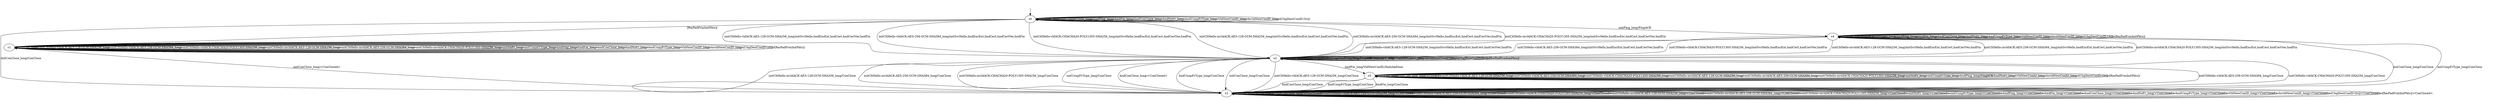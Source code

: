 digraph "../results/xquicModels/xquic-B-lCS-0/learnedModel" {
s0 [label=s0];
s1 [label=s1];
s2 [label=s2];
s3 [label=s3];
s4 [label=s4];
s5 [label=s5];
s0 -> s4  [label="initPing_long/PingACK "];
s0 -> s3  [label="initConClose_long/ConClose "];
s0 -> s2  [label="initCltHello-vldACK:AES-128-GCM-SHA256_long/initSvrHello,hndEncExt,hndCert,hndCertVer,hndFin "];
s0 -> s2  [label="initCltHello-vldACK:AES-256-GCM-SHA384_long/initSvrHello,hndEncExt,hndCert,hndCertVer,hndFin "];
s0 -> s2  [label="initCltHello-vldACK:CHACHA20-POLY1305-SHA256_long/initSvrHello,hndEncExt,hndCert,hndCertVer,hndFin "];
s0 -> s2  [label="initCltHello-invldACK:AES-128-GCM-SHA256_long/initSvrHello,hndEncExt,hndCert,hndCertVer,hndFin "];
s0 -> s2  [label="initCltHello-invldACK:AES-256-GCM-SHA384_long/initSvrHello,hndEncExt,hndCert,hndCertVer,hndFin "];
s0 -> s2  [label="initCltHello-invldACK:CHACHA20-POLY1305-SHA256_long/initSvrHello,hndEncExt,hndCert,hndCertVer,hndFin "];
s0 -> s0  [label="initNoFr_long/ "];
s0 -> s0  [label="initUnxpFrType_long/ "];
s0 -> s0  [label="hndPing_long/ "];
s0 -> s0  [label="hndFin_long/ "];
s0 -> s0  [label="hndConClose_long/ "];
s0 -> s0  [label="hndNoFr_long/ "];
s0 -> s0  [label="hndUnxpFrType_long/ "];
s0 -> s0  [label="VldNewConID_long/ "];
s0 -> s0  [label="InvldNewConID_long/ "];
s0 -> s0  [label="[ChgDestConID-Ori]/ "];
s0 -> s1  [label="[RmPadFrmInitPkts]/ "];
s1 -> s1  [label="initPing_long/ "];
s1 -> s3  [label="initConClose_long/<ConClosed> "];
s1 -> s1  [label="initCltHello-vldACK:AES-128-GCM-SHA256_long/ "];
s1 -> s1  [label="initCltHello-vldACK:AES-256-GCM-SHA384_long/ "];
s1 -> s1  [label="initCltHello-vldACK:CHACHA20-POLY1305-SHA256_long/ "];
s1 -> s1  [label="initCltHello-invldACK:AES-128-GCM-SHA256_long/ "];
s1 -> s1  [label="initCltHello-invldACK:AES-256-GCM-SHA384_long/ "];
s1 -> s1  [label="initCltHello-invldACK:CHACHA20-POLY1305-SHA256_long/ "];
s1 -> s1  [label="initNoFr_long/ "];
s1 -> s1  [label="initUnxpFrType_long/ "];
s1 -> s1  [label="hndPing_long/ "];
s1 -> s1  [label="hndFin_long/ "];
s1 -> s1  [label="hndConClose_long/ "];
s1 -> s1  [label="hndNoFr_long/ "];
s1 -> s1  [label="hndUnxpFrType_long/ "];
s1 -> s1  [label="VldNewConID_long/ "];
s1 -> s1  [label="InvldNewConID_long/ "];
s1 -> s1  [label="[ChgDestConID-Ori]/ "];
s1 -> s1  [label="[RmPadFrmInitPkts]/ "];
s2 -> s2  [label="initPing_long/PingACK "];
s2 -> s3  [label="initConClose_long/ConClose "];
s2 -> s3  [label="initCltHello-vldACK:AES-128-GCM-SHA256_long/ConClose "];
s2 -> s3  [label="initCltHello-vldACK:AES-256-GCM-SHA384_long/ConClose "];
s2 -> s3  [label="initCltHello-vldACK:CHACHA20-POLY1305-SHA256_long/ConClose "];
s2 -> s3  [label="initCltHello-invldACK:AES-128-GCM-SHA256_long/ConClose "];
s2 -> s3  [label="initCltHello-invldACK:AES-256-GCM-SHA384_long/ConClose "];
s2 -> s3  [label="initCltHello-invldACK:CHACHA20-POLY1305-SHA256_long/ConClose "];
s2 -> s2  [label="initNoFr_long/ "];
s2 -> s3  [label="initUnxpFrType_long/ConClose "];
s2 -> s2  [label="hndPing_long/PingACK "];
s2 -> s5  [label="hndFin_long/VldNewConID,HndshkDone "];
s2 -> s3  [label="hndConClose_long/<ConClosed> "];
s2 -> s2  [label="hndNoFr_long/ "];
s2 -> s3  [label="hndUnxpFrType_long/ConClose "];
s2 -> s2  [label="VldNewConID_long/ "];
s2 -> s2  [label="InvldNewConID_long/ "];
s2 -> s2  [label="[ChgDestConID-Ori]/ "];
s2 -> s2  [label="[RmPadFrmInitPkts]/ "];
s3 -> s3  [label="initPing_long/<ConClosed> "];
s3 -> s3  [label="initConClose_long/<ConClosed> "];
s3 -> s3  [label="initCltHello-vldACK:AES-128-GCM-SHA256_long/<ConClosed> "];
s3 -> s3  [label="initCltHello-vldACK:AES-256-GCM-SHA384_long/<ConClosed> "];
s3 -> s3  [label="initCltHello-vldACK:CHACHA20-POLY1305-SHA256_long/<ConClosed> "];
s3 -> s3  [label="initCltHello-invldACK:AES-128-GCM-SHA256_long/<ConClosed> "];
s3 -> s3  [label="initCltHello-invldACK:AES-256-GCM-SHA384_long/<ConClosed> "];
s3 -> s3  [label="initCltHello-invldACK:CHACHA20-POLY1305-SHA256_long/<ConClosed> "];
s3 -> s3  [label="initNoFr_long/<ConClosed> "];
s3 -> s3  [label="initUnxpFrType_long/<ConClosed> "];
s3 -> s3  [label="hndPing_long/<ConClosed> "];
s3 -> s3  [label="hndFin_long/<ConClosed> "];
s3 -> s3  [label="hndConClose_long/<ConClosed> "];
s3 -> s3  [label="hndNoFr_long/<ConClosed> "];
s3 -> s3  [label="hndUnxpFrType_long/<ConClosed> "];
s3 -> s3  [label="VldNewConID_long/<ConClosed> "];
s3 -> s3  [label="InvldNewConID_long/<ConClosed> "];
s3 -> s3  [label="[ChgDestConID-Ori]/<ConClosed> "];
s3 -> s3  [label="[RmPadFrmInitPkts]/<ConClosed> "];
s4 -> s4  [label="initPing_long/PingACK "];
s4 -> s3  [label="initConClose_long/ConClose "];
s4 -> s2  [label="initCltHello-vldACK:AES-128-GCM-SHA256_long/initSvrHello,hndEncExt,hndCert,hndCertVer,hndFin "];
s4 -> s2  [label="initCltHello-vldACK:AES-256-GCM-SHA384_long/initSvrHello,hndEncExt,hndCert,hndCertVer,hndFin "];
s4 -> s2  [label="initCltHello-vldACK:CHACHA20-POLY1305-SHA256_long/initSvrHello,hndEncExt,hndCert,hndCertVer,hndFin "];
s4 -> s2  [label="initCltHello-invldACK:AES-128-GCM-SHA256_long/initSvrHello,hndEncExt,hndCert,hndCertVer,hndFin "];
s4 -> s2  [label="initCltHello-invldACK:AES-256-GCM-SHA384_long/initSvrHello,hndEncExt,hndCert,hndCertVer,hndFin "];
s4 -> s2  [label="initCltHello-invldACK:CHACHA20-POLY1305-SHA256_long/initSvrHello,hndEncExt,hndCert,hndCertVer,hndFin "];
s4 -> s4  [label="initNoFr_long/ "];
s4 -> s3  [label="initUnxpFrType_long/ConClose "];
s4 -> s4  [label="hndPing_long/ "];
s4 -> s4  [label="hndFin_long/ "];
s4 -> s4  [label="hndConClose_long/ "];
s4 -> s4  [label="hndNoFr_long/ "];
s4 -> s4  [label="hndUnxpFrType_long/ "];
s4 -> s4  [label="VldNewConID_long/ "];
s4 -> s4  [label="InvldNewConID_long/ "];
s4 -> s4  [label="[ChgDestConID-Ori]/ "];
s4 -> s4  [label="[RmPadFrmInitPkts]/ "];
s5 -> s5  [label="initPing_long/ "];
s5 -> s5  [label="initConClose_long/<ConAct> "];
s5 -> s5  [label="initCltHello-vldACK:AES-128-GCM-SHA256_long/ "];
s5 -> s5  [label="initCltHello-vldACK:AES-256-GCM-SHA384_long/ "];
s5 -> s5  [label="initCltHello-vldACK:CHACHA20-POLY1305-SHA256_long/ "];
s5 -> s5  [label="initCltHello-invldACK:AES-128-GCM-SHA256_long/ "];
s5 -> s5  [label="initCltHello-invldACK:AES-256-GCM-SHA384_long/ "];
s5 -> s5  [label="initCltHello-invldACK:CHACHA20-POLY1305-SHA256_long/ "];
s5 -> s5  [label="initNoFr_long/ "];
s5 -> s5  [label="initUnxpFrType_long/ "];
s5 -> s5  [label="hndPing_long/PingACK "];
s5 -> s3  [label="hndFin_long/ConClose "];
s5 -> s3  [label="hndConClose_long/ConClose "];
s5 -> s5  [label="hndNoFr_long/ "];
s5 -> s3  [label="hndUnxpFrType_long/ConClose "];
s5 -> s5  [label="VldNewConID_long/ "];
s5 -> s5  [label="InvldNewConID_long/ "];
s5 -> s5  [label="[ChgDestConID-Ori]/ "];
s5 -> s5  [label="[RmPadFrmInitPkts]/ "];
__start0 [label="", shape=none];
__start0 -> s0  [label=""];
}
